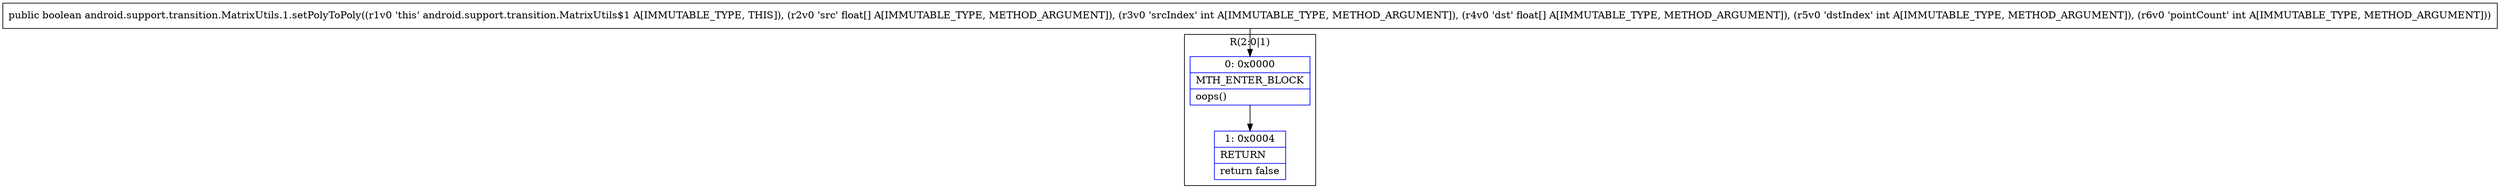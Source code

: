 digraph "CFG forandroid.support.transition.MatrixUtils.1.setPolyToPoly([FI[FII)Z" {
subgraph cluster_Region_1820308202 {
label = "R(2:0|1)";
node [shape=record,color=blue];
Node_0 [shape=record,label="{0\:\ 0x0000|MTH_ENTER_BLOCK\l|oops()\l}"];
Node_1 [shape=record,label="{1\:\ 0x0004|RETURN\l|return false\l}"];
}
MethodNode[shape=record,label="{public boolean android.support.transition.MatrixUtils.1.setPolyToPoly((r1v0 'this' android.support.transition.MatrixUtils$1 A[IMMUTABLE_TYPE, THIS]), (r2v0 'src' float[] A[IMMUTABLE_TYPE, METHOD_ARGUMENT]), (r3v0 'srcIndex' int A[IMMUTABLE_TYPE, METHOD_ARGUMENT]), (r4v0 'dst' float[] A[IMMUTABLE_TYPE, METHOD_ARGUMENT]), (r5v0 'dstIndex' int A[IMMUTABLE_TYPE, METHOD_ARGUMENT]), (r6v0 'pointCount' int A[IMMUTABLE_TYPE, METHOD_ARGUMENT])) }"];
MethodNode -> Node_0;
Node_0 -> Node_1;
}


